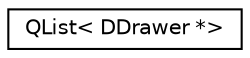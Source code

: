 digraph "类继承关系图"
{
  edge [fontname="Helvetica",fontsize="10",labelfontname="Helvetica",labelfontsize="10"];
  node [fontname="Helvetica",fontsize="10",shape=record];
  rankdir="LR";
  Node0 [label="QList\< DDrawer *\>",height=0.2,width=0.4,color="black", fillcolor="white", style="filled",URL="$class_q_list.html"];
}

